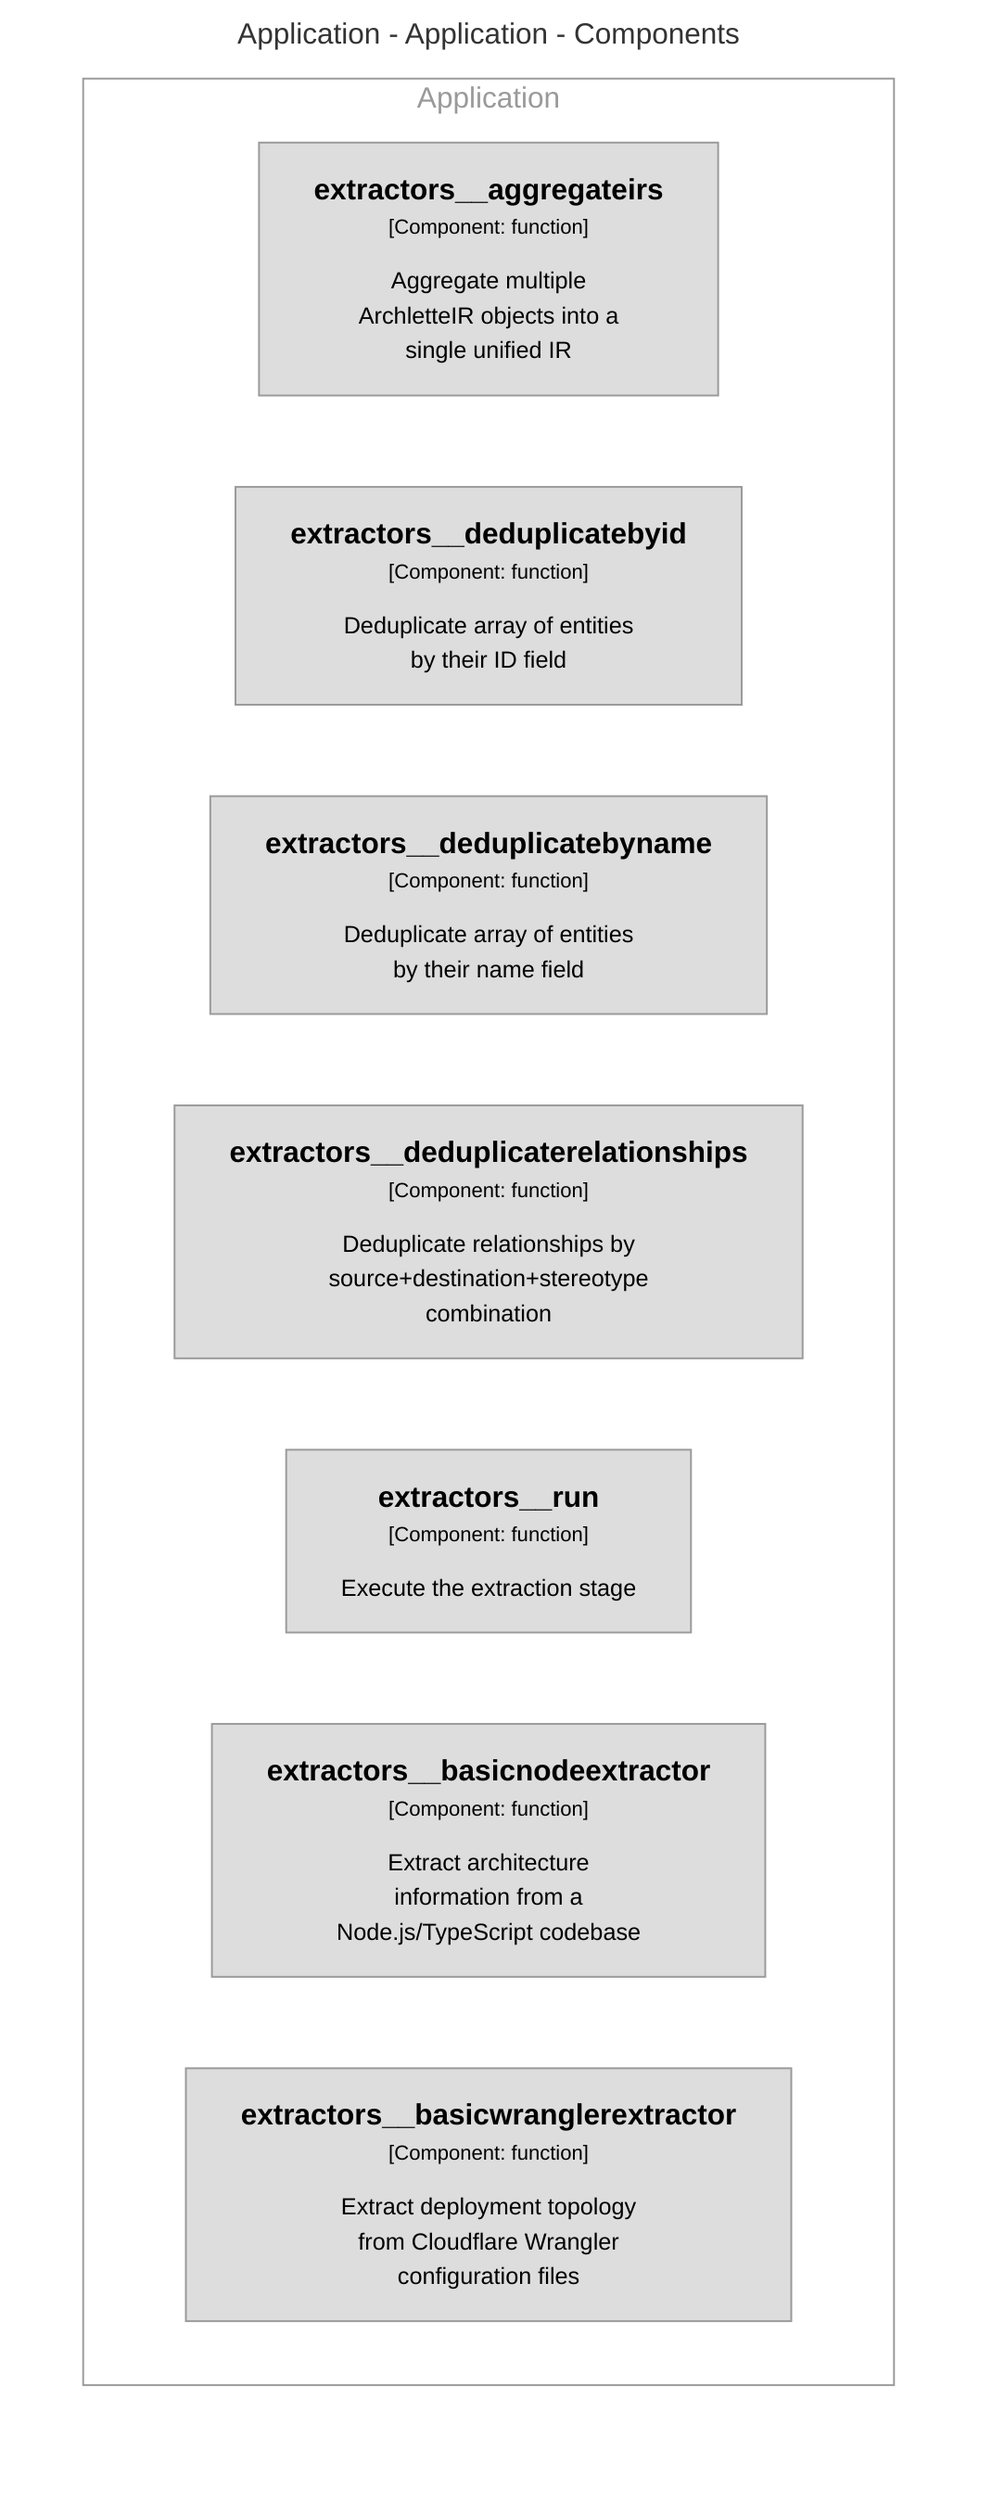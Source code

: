 graph TB
  linkStyle default fill:#ffffff

  subgraph diagram ["Application - Application - Components"]
    style diagram fill:#ffffff,stroke:#ffffff

    subgraph 8 ["Application"]
      style 8 fill:#ffffff,stroke:#9a9a9a,color:#9a9a9a

      21["<div style='font-weight: bold'>extractors__aggregateirs</div><div style='font-size: 70%; margin-top: 0px'>[Component: function]</div><div style='font-size: 80%; margin-top:10px'>Aggregate multiple<br />ArchletteIR objects into a<br />single unified IR</div>"]
      style 21 fill:#dddddd,stroke:#9a9a9a,color:#000000
      22["<div style='font-weight: bold'>extractors__deduplicatebyid</div><div style='font-size: 70%; margin-top: 0px'>[Component: function]</div><div style='font-size: 80%; margin-top:10px'>Deduplicate array of entities<br />by their ID field</div>"]
      style 22 fill:#dddddd,stroke:#9a9a9a,color:#000000
      23["<div style='font-weight: bold'>extractors__deduplicatebyname</div><div style='font-size: 70%; margin-top: 0px'>[Component: function]</div><div style='font-size: 80%; margin-top:10px'>Deduplicate array of entities<br />by their name field</div>"]
      style 23 fill:#dddddd,stroke:#9a9a9a,color:#000000
      24["<div style='font-weight: bold'>extractors__deduplicaterelationships</div><div style='font-size: 70%; margin-top: 0px'>[Component: function]</div><div style='font-size: 80%; margin-top:10px'>Deduplicate relationships by<br />source+destination+stereotype<br />combination</div>"]
      style 24 fill:#dddddd,stroke:#9a9a9a,color:#000000
      25["<div style='font-weight: bold'>extractors__run</div><div style='font-size: 70%; margin-top: 0px'>[Component: function]</div><div style='font-size: 80%; margin-top:10px'>Execute the extraction stage</div>"]
      style 25 fill:#dddddd,stroke:#9a9a9a,color:#000000
      65["<div style='font-weight: bold'>extractors__basicnodeextractor</div><div style='font-size: 70%; margin-top: 0px'>[Component: function]</div><div style='font-size: 80%; margin-top:10px'>Extract architecture<br />information from a<br />Node.js/TypeScript codebase</div>"]
      style 65 fill:#dddddd,stroke:#9a9a9a,color:#000000
      66["<div style='font-weight: bold'>extractors__basicwranglerextractor</div><div style='font-size: 70%; margin-top: 0px'>[Component: function]</div><div style='font-size: 80%; margin-top:10px'>Extract deployment topology<br />from Cloudflare Wrangler<br />configuration files</div>"]
      style 66 fill:#dddddd,stroke:#9a9a9a,color:#000000
    end

  end